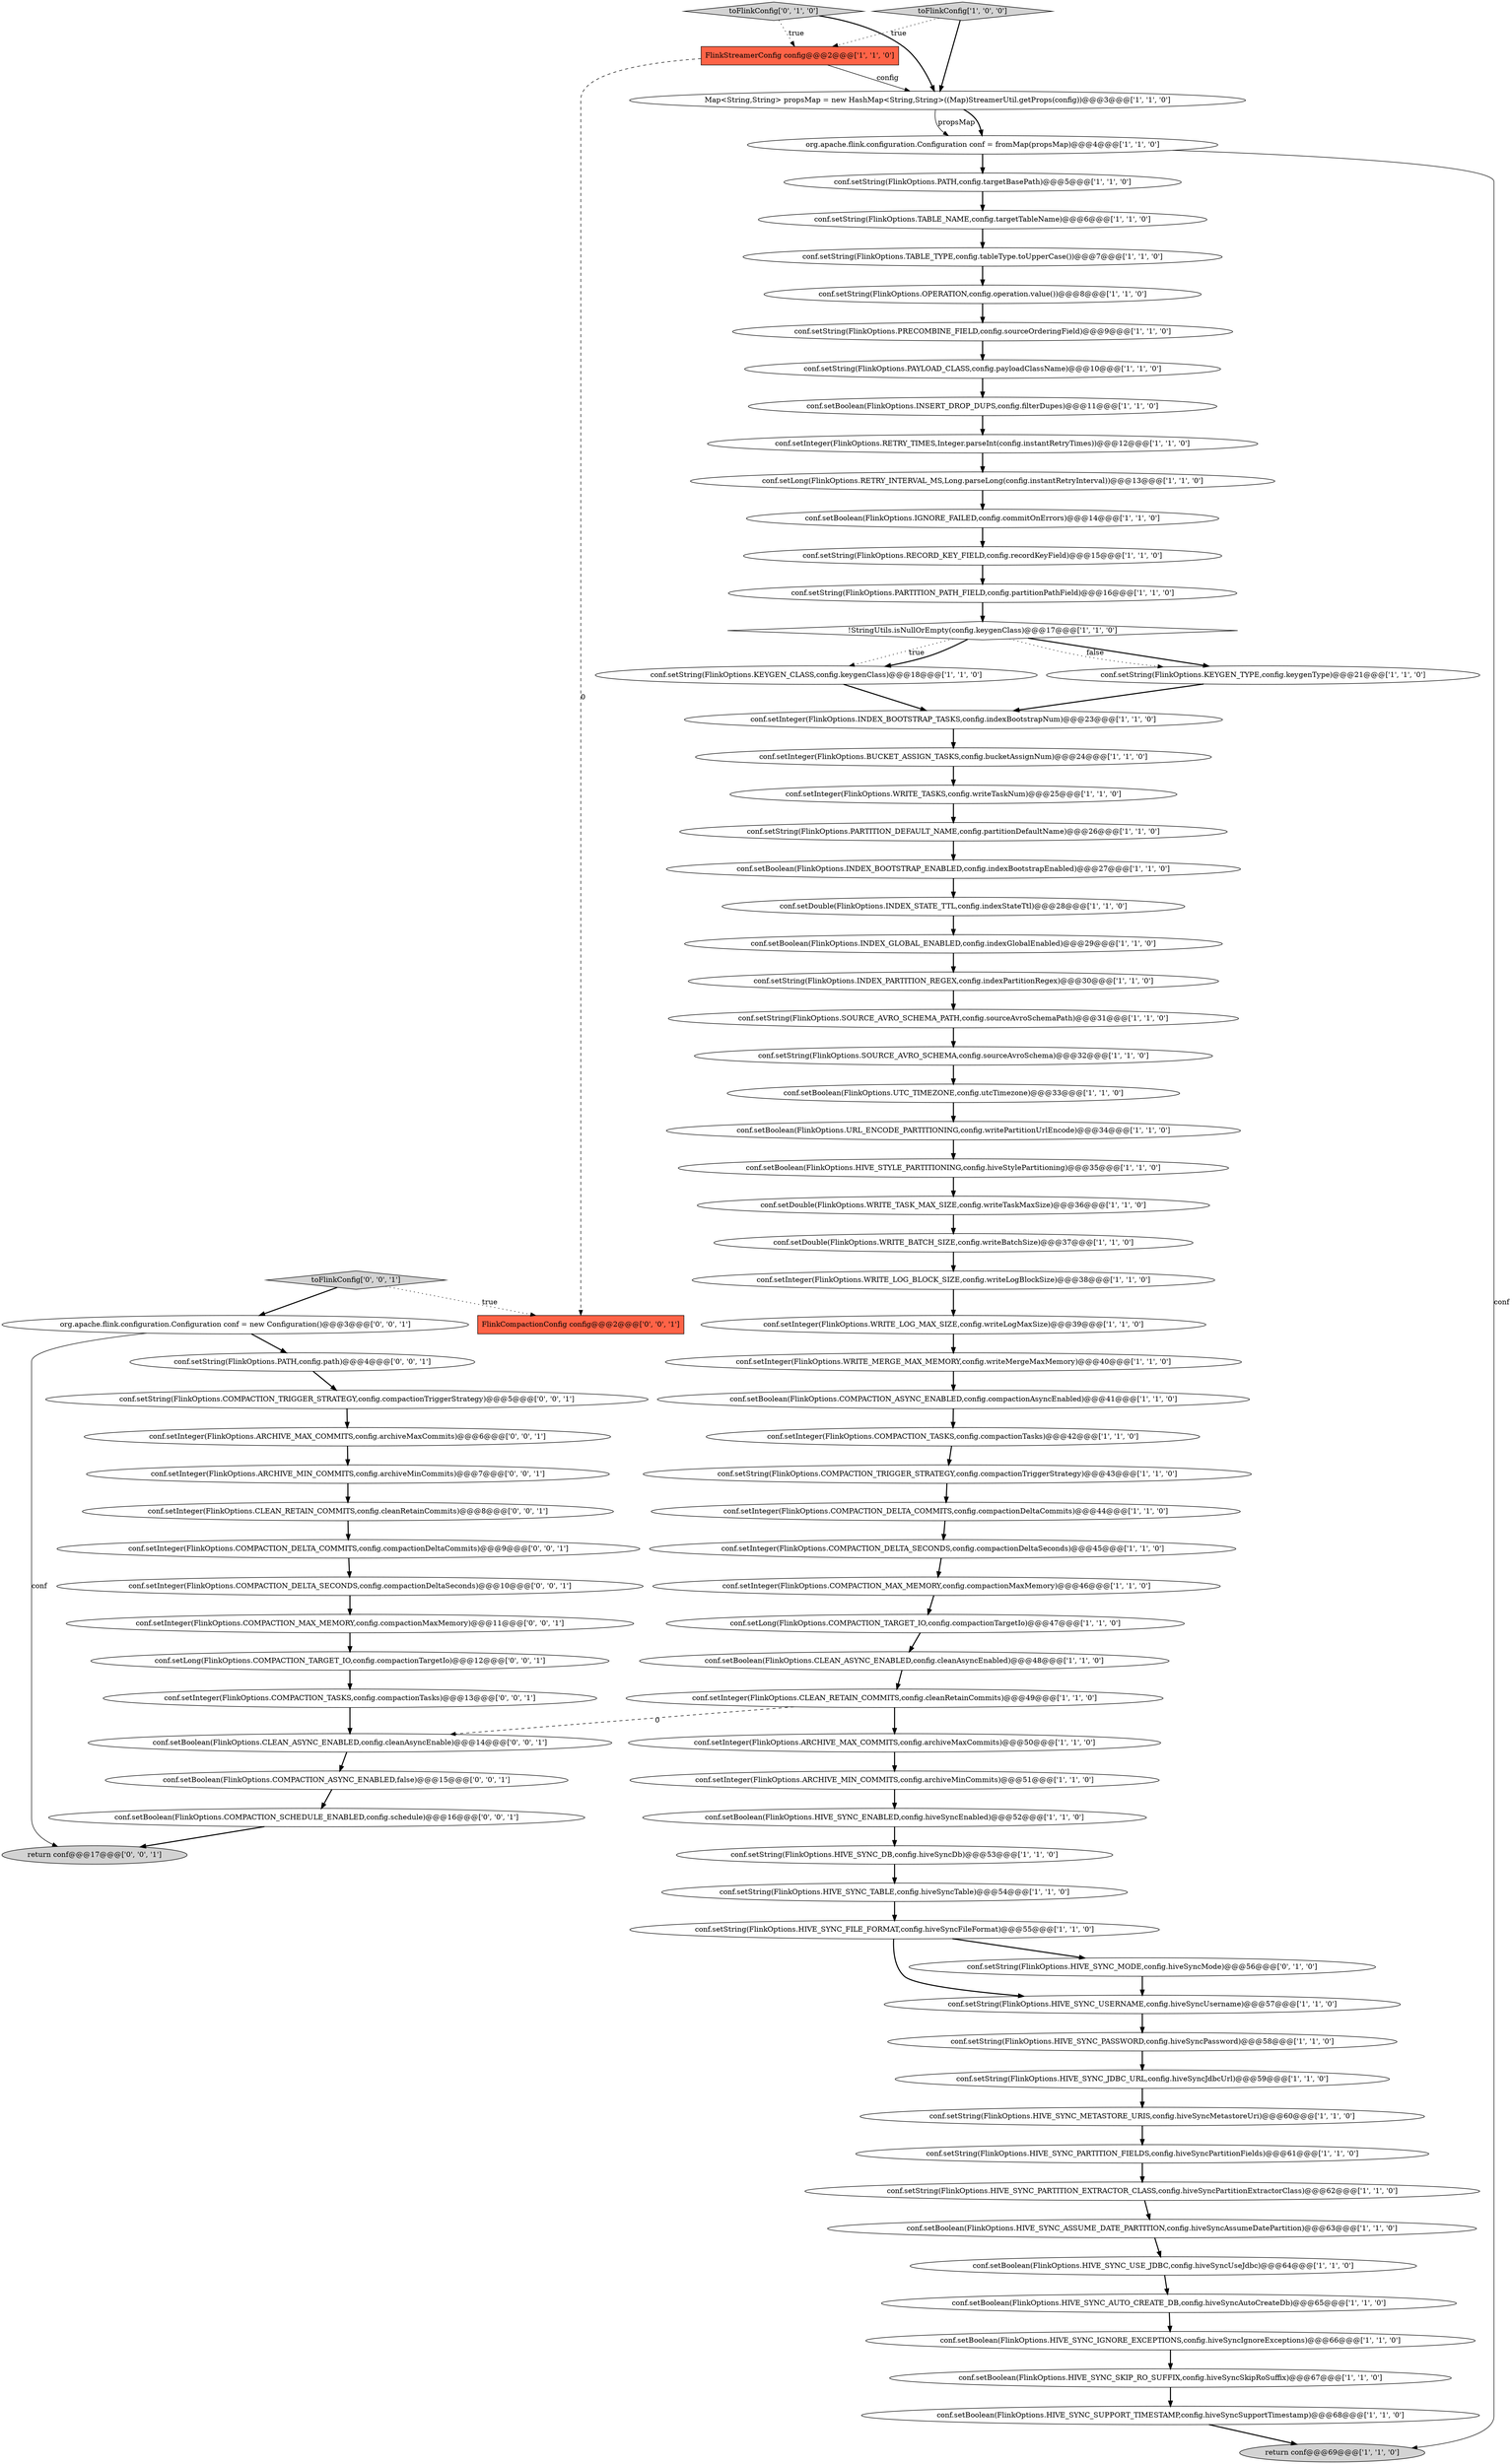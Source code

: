 digraph {
9 [style = filled, label = "conf.setBoolean(FlinkOptions.COMPACTION_ASYNC_ENABLED,config.compactionAsyncEnabled)@@@41@@@['1', '1', '0']", fillcolor = white, shape = ellipse image = "AAA0AAABBB1BBB"];
70 [style = filled, label = "return conf@@@17@@@['0', '0', '1']", fillcolor = lightgray, shape = ellipse image = "AAA0AAABBB3BBB"];
28 [style = filled, label = "!StringUtils.isNullOrEmpty(config.keygenClass)@@@17@@@['1', '1', '0']", fillcolor = white, shape = diamond image = "AAA0AAABBB1BBB"];
54 [style = filled, label = "conf.setBoolean(FlinkOptions.INDEX_BOOTSTRAP_ENABLED,config.indexBootstrapEnabled)@@@27@@@['1', '1', '0']", fillcolor = white, shape = ellipse image = "AAA0AAABBB1BBB"];
13 [style = filled, label = "conf.setString(FlinkOptions.TABLE_NAME,config.targetTableName)@@@6@@@['1', '1', '0']", fillcolor = white, shape = ellipse image = "AAA0AAABBB1BBB"];
57 [style = filled, label = "conf.setString(FlinkOptions.HIVE_SYNC_USERNAME,config.hiveSyncUsername)@@@57@@@['1', '1', '0']", fillcolor = white, shape = ellipse image = "AAA0AAABBB1BBB"];
77 [style = filled, label = "conf.setInteger(FlinkOptions.COMPACTION_DELTA_SECONDS,config.compactionDeltaSeconds)@@@10@@@['0', '0', '1']", fillcolor = white, shape = ellipse image = "AAA0AAABBB3BBB"];
46 [style = filled, label = "conf.setDouble(FlinkOptions.INDEX_STATE_TTL,config.indexStateTtl)@@@28@@@['1', '1', '0']", fillcolor = white, shape = ellipse image = "AAA0AAABBB1BBB"];
72 [style = filled, label = "conf.setLong(FlinkOptions.COMPACTION_TARGET_IO,config.compactionTargetIo)@@@12@@@['0', '0', '1']", fillcolor = white, shape = ellipse image = "AAA0AAABBB3BBB"];
36 [style = filled, label = "conf.setString(FlinkOptions.PAYLOAD_CLASS,config.payloadClassName)@@@10@@@['1', '1', '0']", fillcolor = white, shape = ellipse image = "AAA0AAABBB1BBB"];
7 [style = filled, label = "conf.setBoolean(FlinkOptions.HIVE_SYNC_SKIP_RO_SUFFIX,config.hiveSyncSkipRoSuffix)@@@67@@@['1', '1', '0']", fillcolor = white, shape = ellipse image = "AAA0AAABBB1BBB"];
30 [style = filled, label = "conf.setInteger(FlinkOptions.CLEAN_RETAIN_COMMITS,config.cleanRetainCommits)@@@49@@@['1', '1', '0']", fillcolor = white, shape = ellipse image = "AAA0AAABBB1BBB"];
61 [style = filled, label = "conf.setDouble(FlinkOptions.WRITE_TASK_MAX_SIZE,config.writeTaskMaxSize)@@@36@@@['1', '1', '0']", fillcolor = white, shape = ellipse image = "AAA0AAABBB1BBB"];
82 [style = filled, label = "conf.setInteger(FlinkOptions.ARCHIVE_MAX_COMMITS,config.archiveMaxCommits)@@@6@@@['0', '0', '1']", fillcolor = white, shape = ellipse image = "AAA0AAABBB3BBB"];
66 [style = filled, label = "conf.setString(FlinkOptions.HIVE_SYNC_MODE,config.hiveSyncMode)@@@56@@@['0', '1', '0']", fillcolor = white, shape = ellipse image = "AAA1AAABBB2BBB"];
27 [style = filled, label = "Map<String,String> propsMap = new HashMap<String,String>((Map)StreamerUtil.getProps(config))@@@3@@@['1', '1', '0']", fillcolor = white, shape = ellipse image = "AAA0AAABBB1BBB"];
2 [style = filled, label = "conf.setString(FlinkOptions.KEYGEN_CLASS,config.keygenClass)@@@18@@@['1', '1', '0']", fillcolor = white, shape = ellipse image = "AAA0AAABBB1BBB"];
14 [style = filled, label = "conf.setBoolean(FlinkOptions.UTC_TIMEZONE,config.utcTimezone)@@@33@@@['1', '1', '0']", fillcolor = white, shape = ellipse image = "AAA0AAABBB1BBB"];
3 [style = filled, label = "return conf@@@69@@@['1', '1', '0']", fillcolor = lightgray, shape = ellipse image = "AAA0AAABBB1BBB"];
47 [style = filled, label = "conf.setBoolean(FlinkOptions.HIVE_STYLE_PARTITIONING,config.hiveStylePartitioning)@@@35@@@['1', '1', '0']", fillcolor = white, shape = ellipse image = "AAA0AAABBB1BBB"];
8 [style = filled, label = "conf.setInteger(FlinkOptions.BUCKET_ASSIGN_TASKS,config.bucketAssignNum)@@@24@@@['1', '1', '0']", fillcolor = white, shape = ellipse image = "AAA0AAABBB1BBB"];
17 [style = filled, label = "conf.setString(FlinkOptions.HIVE_SYNC_TABLE,config.hiveSyncTable)@@@54@@@['1', '1', '0']", fillcolor = white, shape = ellipse image = "AAA0AAABBB1BBB"];
23 [style = filled, label = "conf.setString(FlinkOptions.SOURCE_AVRO_SCHEMA,config.sourceAvroSchema)@@@32@@@['1', '1', '0']", fillcolor = white, shape = ellipse image = "AAA0AAABBB1BBB"];
5 [style = filled, label = "conf.setBoolean(FlinkOptions.HIVE_SYNC_IGNORE_EXCEPTIONS,config.hiveSyncIgnoreExceptions)@@@66@@@['1', '1', '0']", fillcolor = white, shape = ellipse image = "AAA0AAABBB1BBB"];
52 [style = filled, label = "conf.setInteger(FlinkOptions.WRITE_LOG_MAX_SIZE,config.writeLogMaxSize)@@@39@@@['1', '1', '0']", fillcolor = white, shape = ellipse image = "AAA0AAABBB1BBB"];
65 [style = filled, label = "toFlinkConfig['0', '1', '0']", fillcolor = lightgray, shape = diamond image = "AAA0AAABBB2BBB"];
69 [style = filled, label = "conf.setInteger(FlinkOptions.COMPACTION_TASKS,config.compactionTasks)@@@13@@@['0', '0', '1']", fillcolor = white, shape = ellipse image = "AAA0AAABBB3BBB"];
75 [style = filled, label = "conf.setInteger(FlinkOptions.ARCHIVE_MIN_COMMITS,config.archiveMinCommits)@@@7@@@['0', '0', '1']", fillcolor = white, shape = ellipse image = "AAA0AAABBB3BBB"];
22 [style = filled, label = "conf.setInteger(FlinkOptions.INDEX_BOOTSTRAP_TASKS,config.indexBootstrapNum)@@@23@@@['1', '1', '0']", fillcolor = white, shape = ellipse image = "AAA0AAABBB1BBB"];
24 [style = filled, label = "conf.setInteger(FlinkOptions.COMPACTION_DELTA_COMMITS,config.compactionDeltaCommits)@@@44@@@['1', '1', '0']", fillcolor = white, shape = ellipse image = "AAA0AAABBB1BBB"];
83 [style = filled, label = "conf.setBoolean(FlinkOptions.CLEAN_ASYNC_ENABLED,config.cleanAsyncEnable)@@@14@@@['0', '0', '1']", fillcolor = white, shape = ellipse image = "AAA0AAABBB3BBB"];
76 [style = filled, label = "conf.setInteger(FlinkOptions.COMPACTION_DELTA_COMMITS,config.compactionDeltaCommits)@@@9@@@['0', '0', '1']", fillcolor = white, shape = ellipse image = "AAA0AAABBB3BBB"];
41 [style = filled, label = "conf.setBoolean(FlinkOptions.HIVE_SYNC_ASSUME_DATE_PARTITION,config.hiveSyncAssumeDatePartition)@@@63@@@['1', '1', '0']", fillcolor = white, shape = ellipse image = "AAA0AAABBB1BBB"];
42 [style = filled, label = "conf.setInteger(FlinkOptions.ARCHIVE_MIN_COMMITS,config.archiveMinCommits)@@@51@@@['1', '1', '0']", fillcolor = white, shape = ellipse image = "AAA0AAABBB1BBB"];
73 [style = filled, label = "conf.setBoolean(FlinkOptions.COMPACTION_ASYNC_ENABLED,false)@@@15@@@['0', '0', '1']", fillcolor = white, shape = ellipse image = "AAA0AAABBB3BBB"];
12 [style = filled, label = "conf.setString(FlinkOptions.RECORD_KEY_FIELD,config.recordKeyField)@@@15@@@['1', '1', '0']", fillcolor = white, shape = ellipse image = "AAA0AAABBB1BBB"];
15 [style = filled, label = "conf.setString(FlinkOptions.TABLE_TYPE,config.tableType.toUpperCase())@@@7@@@['1', '1', '0']", fillcolor = white, shape = ellipse image = "AAA0AAABBB1BBB"];
0 [style = filled, label = "conf.setBoolean(FlinkOptions.HIVE_SYNC_USE_JDBC,config.hiveSyncUseJdbc)@@@64@@@['1', '1', '0']", fillcolor = white, shape = ellipse image = "AAA0AAABBB1BBB"];
25 [style = filled, label = "conf.setInteger(FlinkOptions.ARCHIVE_MAX_COMMITS,config.archiveMaxCommits)@@@50@@@['1', '1', '0']", fillcolor = white, shape = ellipse image = "AAA0AAABBB1BBB"];
6 [style = filled, label = "conf.setString(FlinkOptions.PARTITION_DEFAULT_NAME,config.partitionDefaultName)@@@26@@@['1', '1', '0']", fillcolor = white, shape = ellipse image = "AAA0AAABBB1BBB"];
26 [style = filled, label = "FlinkStreamerConfig config@@@2@@@['1', '1', '0']", fillcolor = tomato, shape = box image = "AAA0AAABBB1BBB"];
31 [style = filled, label = "conf.setString(FlinkOptions.PARTITION_PATH_FIELD,config.partitionPathField)@@@16@@@['1', '1', '0']", fillcolor = white, shape = ellipse image = "AAA0AAABBB1BBB"];
38 [style = filled, label = "conf.setDouble(FlinkOptions.WRITE_BATCH_SIZE,config.writeBatchSize)@@@37@@@['1', '1', '0']", fillcolor = white, shape = ellipse image = "AAA0AAABBB1BBB"];
40 [style = filled, label = "conf.setInteger(FlinkOptions.COMPACTION_MAX_MEMORY,config.compactionMaxMemory)@@@46@@@['1', '1', '0']", fillcolor = white, shape = ellipse image = "AAA0AAABBB1BBB"];
44 [style = filled, label = "conf.setString(FlinkOptions.INDEX_PARTITION_REGEX,config.indexPartitionRegex)@@@30@@@['1', '1', '0']", fillcolor = white, shape = ellipse image = "AAA0AAABBB1BBB"];
50 [style = filled, label = "conf.setBoolean(FlinkOptions.IGNORE_FAILED,config.commitOnErrors)@@@14@@@['1', '1', '0']", fillcolor = white, shape = ellipse image = "AAA0AAABBB1BBB"];
56 [style = filled, label = "conf.setString(FlinkOptions.HIVE_SYNC_PASSWORD,config.hiveSyncPassword)@@@58@@@['1', '1', '0']", fillcolor = white, shape = ellipse image = "AAA0AAABBB1BBB"];
59 [style = filled, label = "conf.setInteger(FlinkOptions.COMPACTION_DELTA_SECONDS,config.compactionDeltaSeconds)@@@45@@@['1', '1', '0']", fillcolor = white, shape = ellipse image = "AAA0AAABBB1BBB"];
79 [style = filled, label = "conf.setInteger(FlinkOptions.CLEAN_RETAIN_COMMITS,config.cleanRetainCommits)@@@8@@@['0', '0', '1']", fillcolor = white, shape = ellipse image = "AAA0AAABBB3BBB"];
32 [style = filled, label = "conf.setInteger(FlinkOptions.WRITE_LOG_BLOCK_SIZE,config.writeLogBlockSize)@@@38@@@['1', '1', '0']", fillcolor = white, shape = ellipse image = "AAA0AAABBB1BBB"];
68 [style = filled, label = "conf.setString(FlinkOptions.PATH,config.path)@@@4@@@['0', '0', '1']", fillcolor = white, shape = ellipse image = "AAA0AAABBB3BBB"];
19 [style = filled, label = "conf.setString(FlinkOptions.HIVE_SYNC_FILE_FORMAT,config.hiveSyncFileFormat)@@@55@@@['1', '1', '0']", fillcolor = white, shape = ellipse image = "AAA0AAABBB1BBB"];
21 [style = filled, label = "conf.setString(FlinkOptions.KEYGEN_TYPE,config.keygenType)@@@21@@@['1', '1', '0']", fillcolor = white, shape = ellipse image = "AAA0AAABBB1BBB"];
60 [style = filled, label = "conf.setString(FlinkOptions.OPERATION,config.operation.value())@@@8@@@['1', '1', '0']", fillcolor = white, shape = ellipse image = "AAA0AAABBB1BBB"];
1 [style = filled, label = "org.apache.flink.configuration.Configuration conf = fromMap(propsMap)@@@4@@@['1', '1', '0']", fillcolor = white, shape = ellipse image = "AAA0AAABBB1BBB"];
11 [style = filled, label = "conf.setBoolean(FlinkOptions.INSERT_DROP_DUPS,config.filterDupes)@@@11@@@['1', '1', '0']", fillcolor = white, shape = ellipse image = "AAA0AAABBB1BBB"];
39 [style = filled, label = "conf.setString(FlinkOptions.PATH,config.targetBasePath)@@@5@@@['1', '1', '0']", fillcolor = white, shape = ellipse image = "AAA0AAABBB1BBB"];
10 [style = filled, label = "toFlinkConfig['1', '0', '0']", fillcolor = lightgray, shape = diamond image = "AAA0AAABBB1BBB"];
62 [style = filled, label = "conf.setBoolean(FlinkOptions.URL_ENCODE_PARTITIONING,config.writePartitionUrlEncode)@@@34@@@['1', '1', '0']", fillcolor = white, shape = ellipse image = "AAA0AAABBB1BBB"];
78 [style = filled, label = "conf.setInteger(FlinkOptions.COMPACTION_MAX_MEMORY,config.compactionMaxMemory)@@@11@@@['0', '0', '1']", fillcolor = white, shape = ellipse image = "AAA0AAABBB3BBB"];
67 [style = filled, label = "conf.setString(FlinkOptions.COMPACTION_TRIGGER_STRATEGY,config.compactionTriggerStrategy)@@@5@@@['0', '0', '1']", fillcolor = white, shape = ellipse image = "AAA0AAABBB3BBB"];
29 [style = filled, label = "conf.setString(FlinkOptions.SOURCE_AVRO_SCHEMA_PATH,config.sourceAvroSchemaPath)@@@31@@@['1', '1', '0']", fillcolor = white, shape = ellipse image = "AAA0AAABBB1BBB"];
49 [style = filled, label = "conf.setString(FlinkOptions.HIVE_SYNC_JDBC_URL,config.hiveSyncJdbcUrl)@@@59@@@['1', '1', '0']", fillcolor = white, shape = ellipse image = "AAA0AAABBB1BBB"];
20 [style = filled, label = "conf.setString(FlinkOptions.COMPACTION_TRIGGER_STRATEGY,config.compactionTriggerStrategy)@@@43@@@['1', '1', '0']", fillcolor = white, shape = ellipse image = "AAA0AAABBB1BBB"];
64 [style = filled, label = "conf.setString(FlinkOptions.HIVE_SYNC_PARTITION_EXTRACTOR_CLASS,config.hiveSyncPartitionExtractorClass)@@@62@@@['1', '1', '0']", fillcolor = white, shape = ellipse image = "AAA0AAABBB1BBB"];
51 [style = filled, label = "conf.setBoolean(FlinkOptions.CLEAN_ASYNC_ENABLED,config.cleanAsyncEnabled)@@@48@@@['1', '1', '0']", fillcolor = white, shape = ellipse image = "AAA0AAABBB1BBB"];
53 [style = filled, label = "conf.setInteger(FlinkOptions.WRITE_TASKS,config.writeTaskNum)@@@25@@@['1', '1', '0']", fillcolor = white, shape = ellipse image = "AAA0AAABBB1BBB"];
33 [style = filled, label = "conf.setBoolean(FlinkOptions.HIVE_SYNC_AUTO_CREATE_DB,config.hiveSyncAutoCreateDb)@@@65@@@['1', '1', '0']", fillcolor = white, shape = ellipse image = "AAA0AAABBB1BBB"];
34 [style = filled, label = "conf.setBoolean(FlinkOptions.HIVE_SYNC_ENABLED,config.hiveSyncEnabled)@@@52@@@['1', '1', '0']", fillcolor = white, shape = ellipse image = "AAA0AAABBB1BBB"];
71 [style = filled, label = "toFlinkConfig['0', '0', '1']", fillcolor = lightgray, shape = diamond image = "AAA0AAABBB3BBB"];
16 [style = filled, label = "conf.setBoolean(FlinkOptions.INDEX_GLOBAL_ENABLED,config.indexGlobalEnabled)@@@29@@@['1', '1', '0']", fillcolor = white, shape = ellipse image = "AAA0AAABBB1BBB"];
81 [style = filled, label = "FlinkCompactionConfig config@@@2@@@['0', '0', '1']", fillcolor = tomato, shape = box image = "AAA0AAABBB3BBB"];
43 [style = filled, label = "conf.setString(FlinkOptions.HIVE_SYNC_METASTORE_URIS,config.hiveSyncMetastoreUri)@@@60@@@['1', '1', '0']", fillcolor = white, shape = ellipse image = "AAA0AAABBB1BBB"];
63 [style = filled, label = "conf.setLong(FlinkOptions.RETRY_INTERVAL_MS,Long.parseLong(config.instantRetryInterval))@@@13@@@['1', '1', '0']", fillcolor = white, shape = ellipse image = "AAA0AAABBB1BBB"];
4 [style = filled, label = "conf.setInteger(FlinkOptions.WRITE_MERGE_MAX_MEMORY,config.writeMergeMaxMemory)@@@40@@@['1', '1', '0']", fillcolor = white, shape = ellipse image = "AAA0AAABBB1BBB"];
55 [style = filled, label = "conf.setBoolean(FlinkOptions.HIVE_SYNC_SUPPORT_TIMESTAMP,config.hiveSyncSupportTimestamp)@@@68@@@['1', '1', '0']", fillcolor = white, shape = ellipse image = "AAA0AAABBB1BBB"];
74 [style = filled, label = "org.apache.flink.configuration.Configuration conf = new Configuration()@@@3@@@['0', '0', '1']", fillcolor = white, shape = ellipse image = "AAA0AAABBB3BBB"];
58 [style = filled, label = "conf.setString(FlinkOptions.HIVE_SYNC_PARTITION_FIELDS,config.hiveSyncPartitionFields)@@@61@@@['1', '1', '0']", fillcolor = white, shape = ellipse image = "AAA0AAABBB1BBB"];
45 [style = filled, label = "conf.setString(FlinkOptions.PRECOMBINE_FIELD,config.sourceOrderingField)@@@9@@@['1', '1', '0']", fillcolor = white, shape = ellipse image = "AAA0AAABBB1BBB"];
37 [style = filled, label = "conf.setInteger(FlinkOptions.COMPACTION_TASKS,config.compactionTasks)@@@42@@@['1', '1', '0']", fillcolor = white, shape = ellipse image = "AAA0AAABBB1BBB"];
35 [style = filled, label = "conf.setLong(FlinkOptions.COMPACTION_TARGET_IO,config.compactionTargetIo)@@@47@@@['1', '1', '0']", fillcolor = white, shape = ellipse image = "AAA0AAABBB1BBB"];
80 [style = filled, label = "conf.setBoolean(FlinkOptions.COMPACTION_SCHEDULE_ENABLED,config.schedule)@@@16@@@['0', '0', '1']", fillcolor = white, shape = ellipse image = "AAA0AAABBB3BBB"];
18 [style = filled, label = "conf.setString(FlinkOptions.HIVE_SYNC_DB,config.hiveSyncDb)@@@53@@@['1', '1', '0']", fillcolor = white, shape = ellipse image = "AAA0AAABBB1BBB"];
48 [style = filled, label = "conf.setInteger(FlinkOptions.RETRY_TIMES,Integer.parseInt(config.instantRetryTimes))@@@12@@@['1', '1', '0']", fillcolor = white, shape = ellipse image = "AAA0AAABBB1BBB"];
28->21 [style = bold, label=""];
64->41 [style = bold, label=""];
63->50 [style = bold, label=""];
21->22 [style = bold, label=""];
59->40 [style = bold, label=""];
52->4 [style = bold, label=""];
15->60 [style = bold, label=""];
57->56 [style = bold, label=""];
43->58 [style = bold, label=""];
10->26 [style = dotted, label="true"];
4->9 [style = bold, label=""];
35->51 [style = bold, label=""];
25->42 [style = bold, label=""];
1->3 [style = solid, label="conf"];
53->6 [style = bold, label=""];
40->35 [style = bold, label=""];
54->46 [style = bold, label=""];
27->1 [style = solid, label="propsMap"];
37->20 [style = bold, label=""];
39->13 [style = bold, label=""];
76->77 [style = bold, label=""];
72->69 [style = bold, label=""];
51->30 [style = bold, label=""];
49->43 [style = bold, label=""];
42->34 [style = bold, label=""];
7->55 [style = bold, label=""];
12->31 [style = bold, label=""];
46->16 [style = bold, label=""];
1->39 [style = bold, label=""];
44->29 [style = bold, label=""];
19->57 [style = bold, label=""];
60->45 [style = bold, label=""];
6->54 [style = bold, label=""];
19->66 [style = bold, label=""];
26->81 [style = dashed, label="0"];
74->68 [style = bold, label=""];
8->53 [style = bold, label=""];
31->28 [style = bold, label=""];
28->21 [style = dotted, label="false"];
5->7 [style = bold, label=""];
71->81 [style = dotted, label="true"];
62->47 [style = bold, label=""];
33->5 [style = bold, label=""];
9->37 [style = bold, label=""];
56->49 [style = bold, label=""];
13->15 [style = bold, label=""];
17->19 [style = bold, label=""];
74->70 [style = solid, label="conf"];
73->80 [style = bold, label=""];
41->0 [style = bold, label=""];
71->74 [style = bold, label=""];
32->52 [style = bold, label=""];
26->27 [style = solid, label="config"];
68->67 [style = bold, label=""];
28->2 [style = dotted, label="true"];
30->83 [style = dashed, label="0"];
65->27 [style = bold, label=""];
78->72 [style = bold, label=""];
36->11 [style = bold, label=""];
23->14 [style = bold, label=""];
48->63 [style = bold, label=""];
20->24 [style = bold, label=""];
83->73 [style = bold, label=""];
24->59 [style = bold, label=""];
69->83 [style = bold, label=""];
28->2 [style = bold, label=""];
47->61 [style = bold, label=""];
34->18 [style = bold, label=""];
38->32 [style = bold, label=""];
0->33 [style = bold, label=""];
58->64 [style = bold, label=""];
22->8 [style = bold, label=""];
77->78 [style = bold, label=""];
11->48 [style = bold, label=""];
10->27 [style = bold, label=""];
30->25 [style = bold, label=""];
75->79 [style = bold, label=""];
79->76 [style = bold, label=""];
65->26 [style = dotted, label="true"];
80->70 [style = bold, label=""];
29->23 [style = bold, label=""];
45->36 [style = bold, label=""];
16->44 [style = bold, label=""];
27->1 [style = bold, label=""];
2->22 [style = bold, label=""];
55->3 [style = bold, label=""];
82->75 [style = bold, label=""];
67->82 [style = bold, label=""];
14->62 [style = bold, label=""];
18->17 [style = bold, label=""];
61->38 [style = bold, label=""];
50->12 [style = bold, label=""];
66->57 [style = bold, label=""];
}
